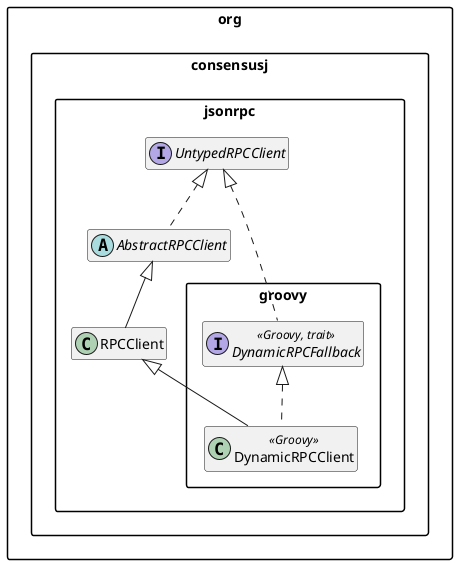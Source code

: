 @startuml
skinparam packageStyle Rect
skinparam shadowing false
hide empty members

namespace org.consensusj.jsonrpc {
    interface UntypedRPCClient
    abstract class AbstractRPCClient

    class RPCClient

    UntypedRPCClient <|.. AbstractRPCClient
    AbstractRPCClient <|-- RPCClient
}

namespace org.consensusj.jsonrpc.groovy {
    interface DynamicRPCFallback << Groovy, trait >>
    class DynamicRPCClient << Groovy >>

    org.consensusj.jsonrpc.UntypedRPCClient <|.. DynamicRPCFallback
    org.consensusj.jsonrpc.RPCClient <|-- DynamicRPCClient
    DynamicRPCFallback <|.. DynamicRPCClient
}
@enduml
